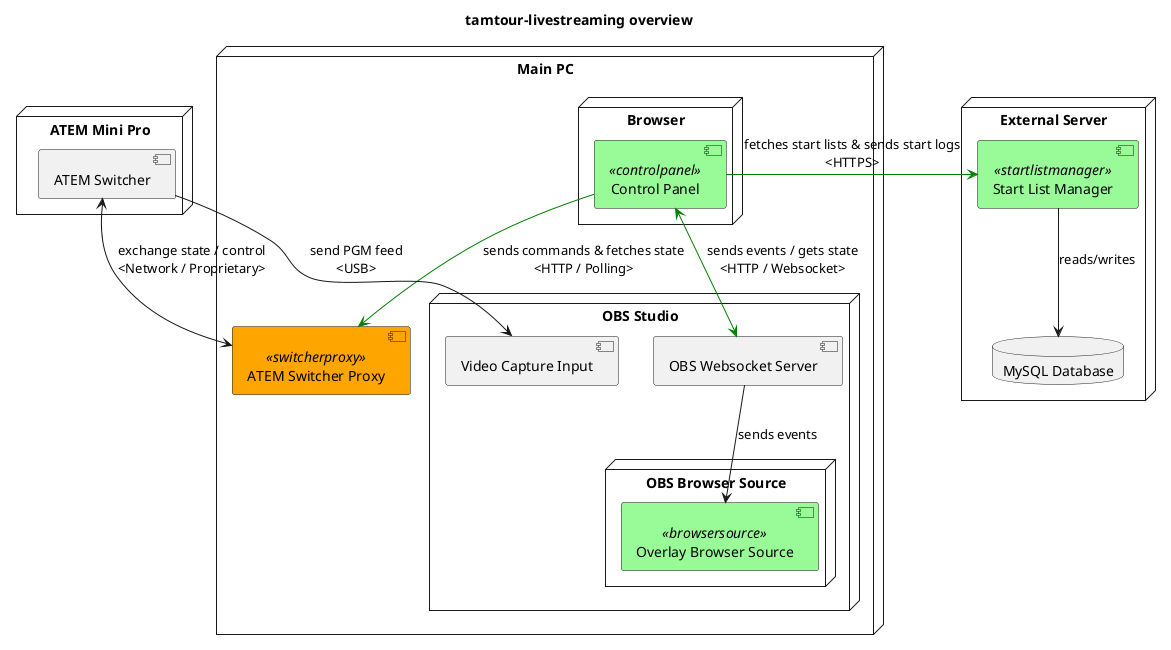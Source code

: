 @startuml
'https://plantuml.com/component-diagram

title tamtour-livestreaming overview

node "ATEM Mini Pro" {
    [ATEM Switcher]
}

node "Main PC" {
  node "Browser" {
    [Control Panel] <<controlpanel>> #palegreen
  }

  [ATEM Switcher Proxy] <<switcherproxy>> #orange

  node "OBS Studio" {
    [OBS Websocket Server]
    node "OBS Browser Source" {
      [Overlay Browser Source] <<browsersource>> #palegreen
    }
    [Video Capture Input]
  }

  [Control Panel] <--> [OBS Websocket Server] #green : sends events / gets state\n<HTTP / Websocket>
  [Control Panel] --> [ATEM Switcher Proxy] #green : sends commands & fetches state\n<HTTP / Polling>
  [OBS Websocket Server] --> [Overlay Browser Source] : sends events
}

node "External Server" {
  [Start List Manager] <<startlistmanager>> #palegreen
  database "MySQL Database"
  [Start List Manager] --> "MySQL Database" : reads/writes
}

[ATEM Switcher] <-> [ATEM Switcher Proxy] : exchange state / control\n<Network / Proprietary>
[Control Panel] -> [Start List Manager] #green : fetches start lists & sends start logs\n<HTTPS>
[ATEM Switcher] --> [Video Capture Input] : send PGM feed\n<USB>

@enduml